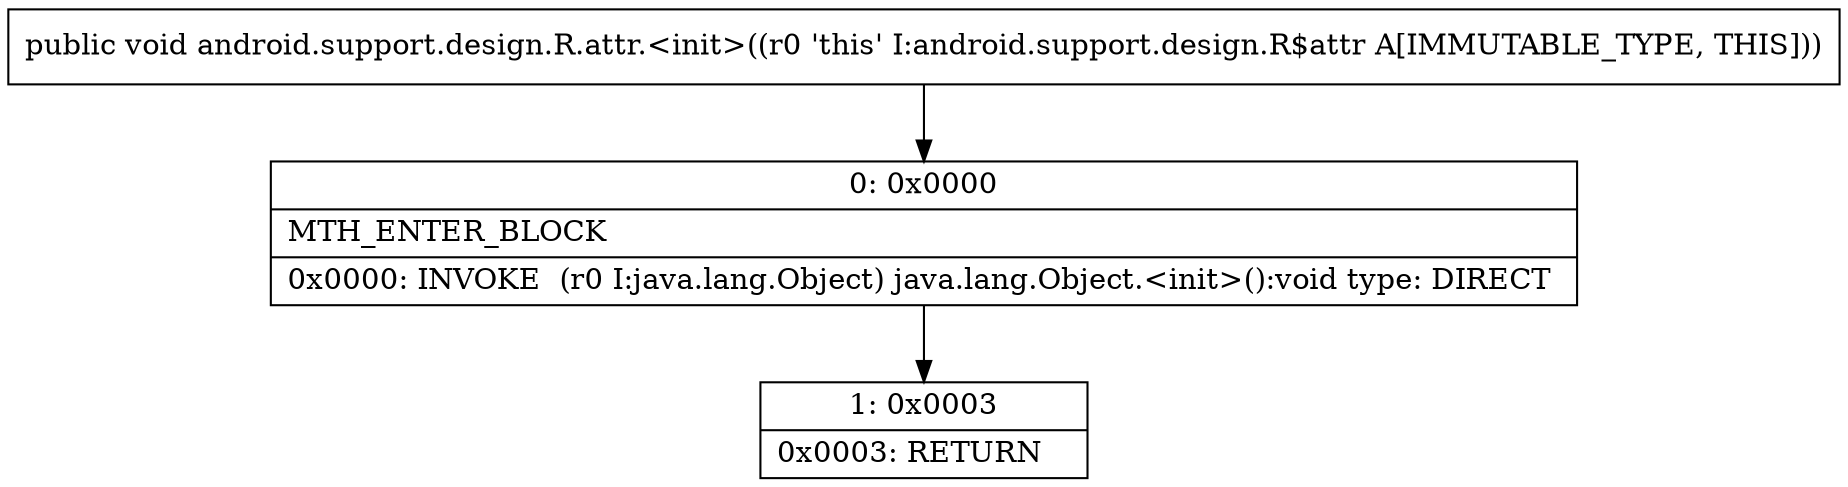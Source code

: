 digraph "CFG forandroid.support.design.R.attr.\<init\>()V" {
Node_0 [shape=record,label="{0\:\ 0x0000|MTH_ENTER_BLOCK\l|0x0000: INVOKE  (r0 I:java.lang.Object) java.lang.Object.\<init\>():void type: DIRECT \l}"];
Node_1 [shape=record,label="{1\:\ 0x0003|0x0003: RETURN   \l}"];
MethodNode[shape=record,label="{public void android.support.design.R.attr.\<init\>((r0 'this' I:android.support.design.R$attr A[IMMUTABLE_TYPE, THIS])) }"];
MethodNode -> Node_0;
Node_0 -> Node_1;
}

